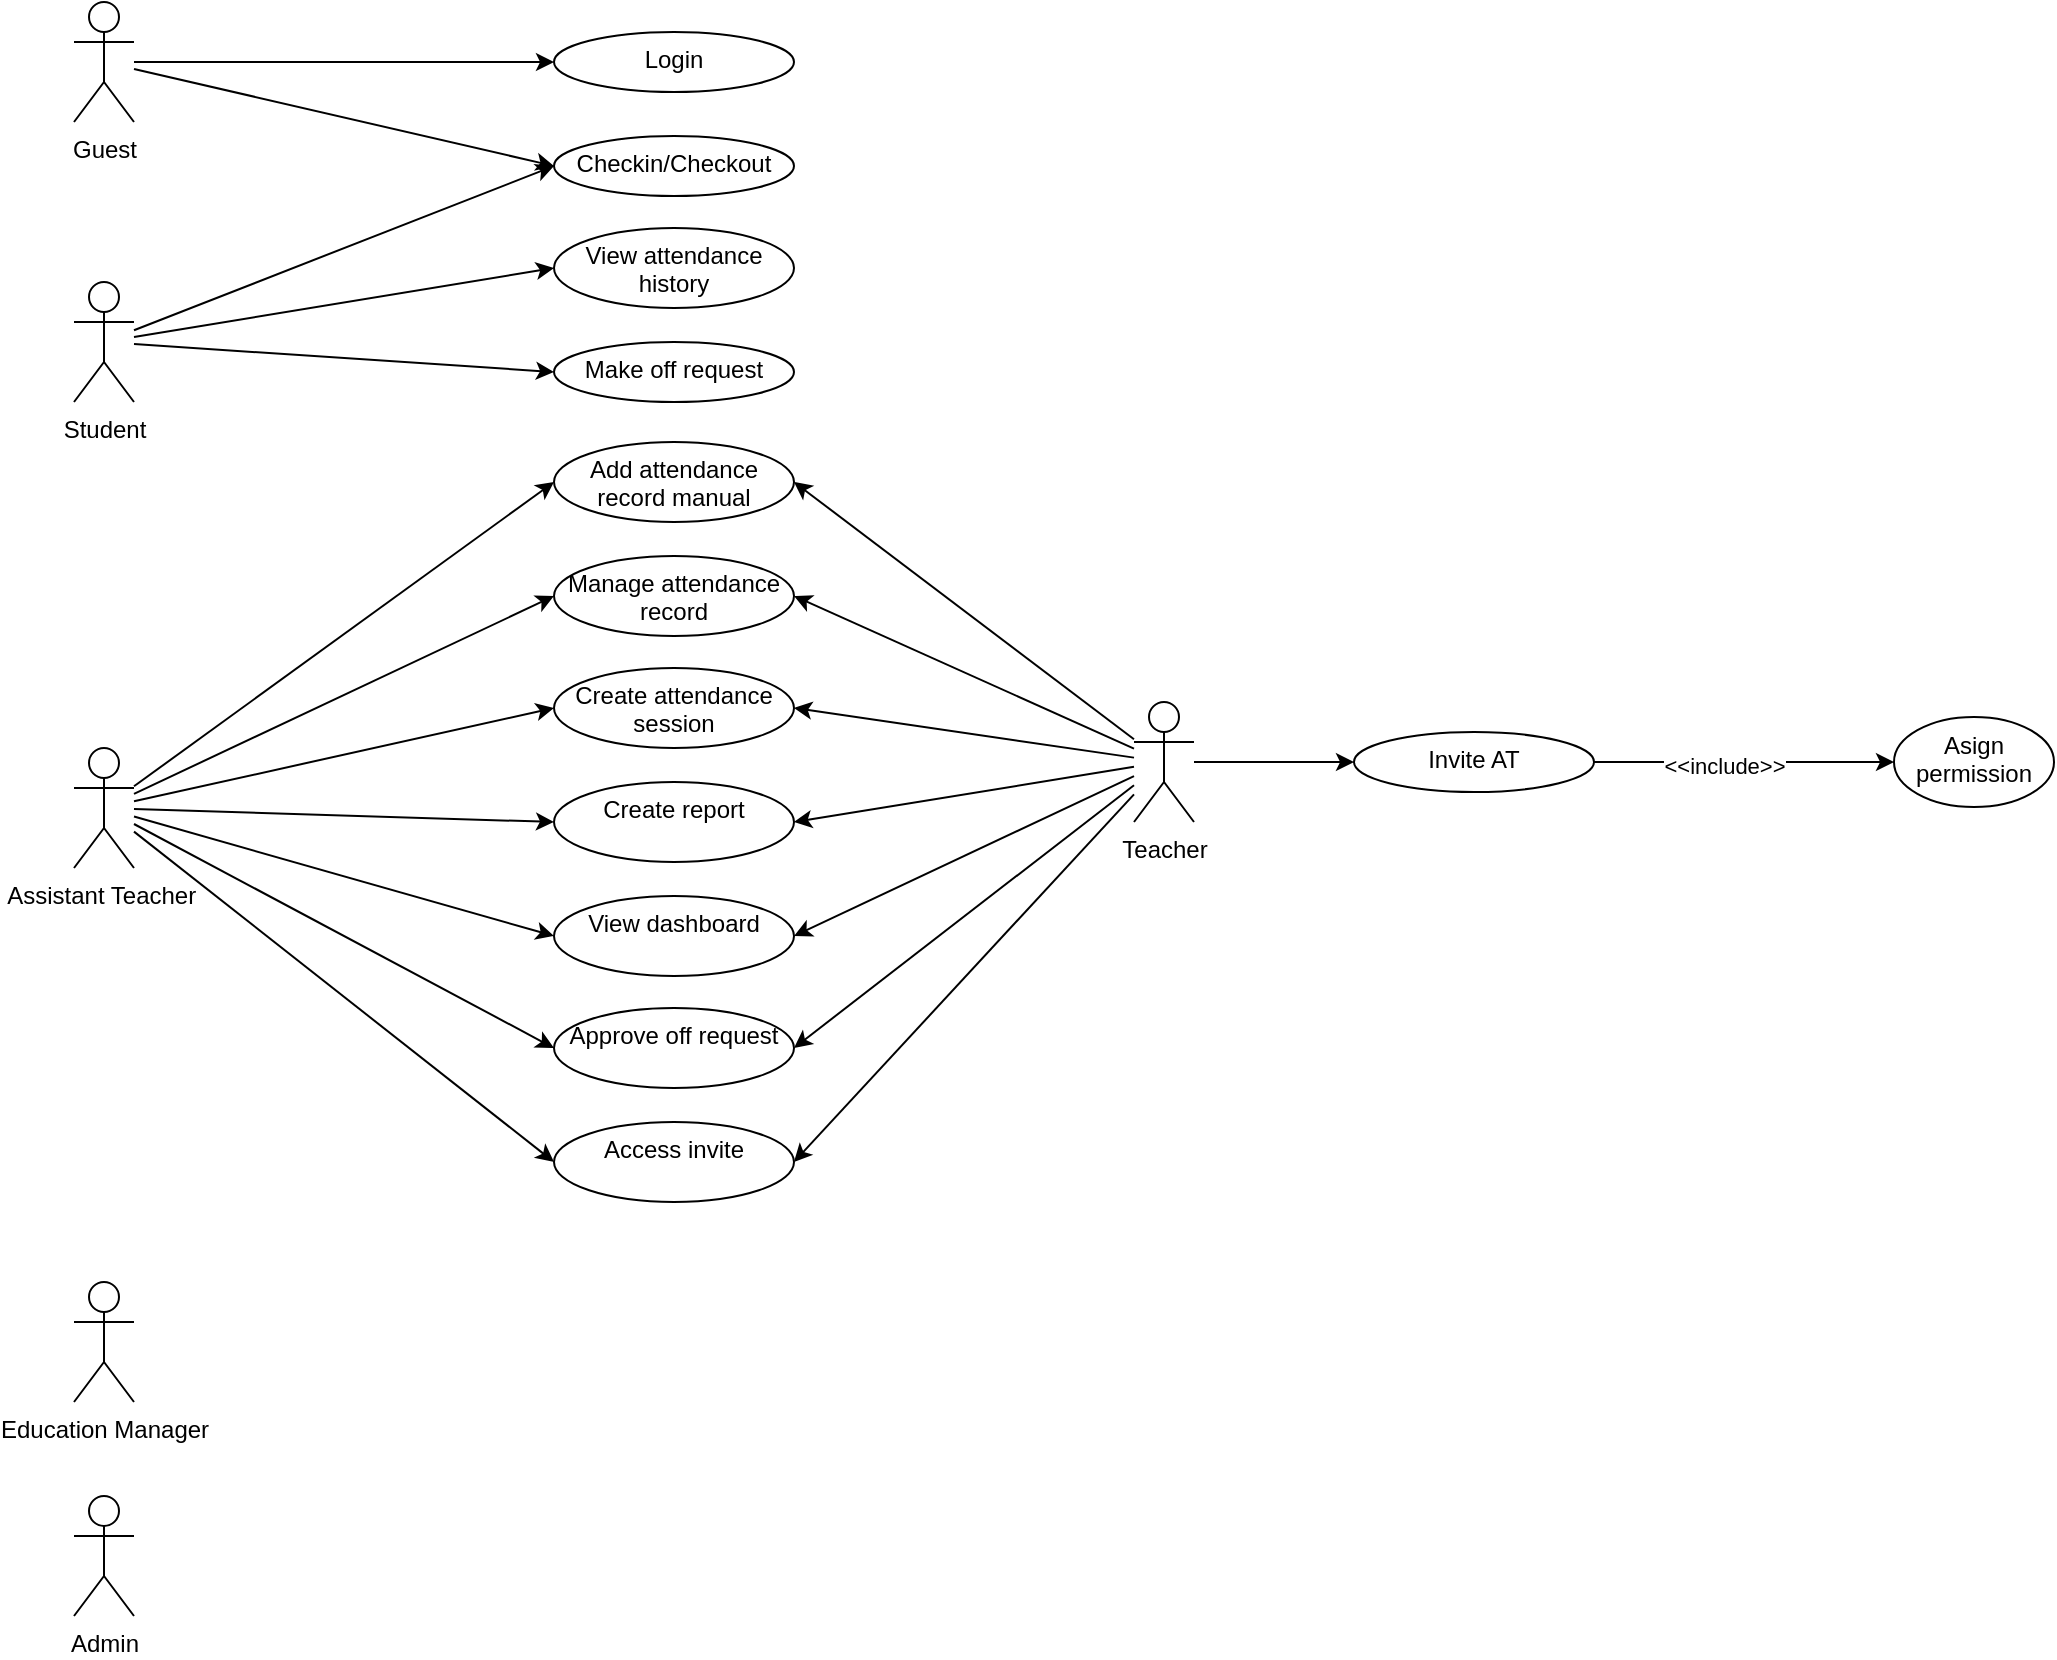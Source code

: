 <mxfile version="24.7.6">
  <diagram name="Trang-1" id="A_eeGlD88GL2Km3bQYaJ">
    <mxGraphModel dx="1434" dy="754" grid="1" gridSize="10" guides="1" tooltips="1" connect="1" arrows="1" fold="1" page="1" pageScale="1" pageWidth="827" pageHeight="1169" math="0" shadow="0">
      <root>
        <mxCell id="0" />
        <mxCell id="1" parent="0" />
        <mxCell id="Gii7YrUVnjGIDU6zJAtJ-3" value="" style="edgeStyle=orthogonalEdgeStyle;rounded=0;orthogonalLoop=1;jettySize=auto;html=1;" parent="1" source="Gii7YrUVnjGIDU6zJAtJ-1" target="Gii7YrUVnjGIDU6zJAtJ-2" edge="1">
          <mxGeometry relative="1" as="geometry" />
        </mxCell>
        <mxCell id="Gii7YrUVnjGIDU6zJAtJ-5" style="rounded=0;orthogonalLoop=1;jettySize=auto;html=1;entryX=0;entryY=0.5;entryDx=0;entryDy=0;" parent="1" source="Gii7YrUVnjGIDU6zJAtJ-1" target="Gii7YrUVnjGIDU6zJAtJ-4" edge="1">
          <mxGeometry relative="1" as="geometry" />
        </mxCell>
        <mxCell id="Gii7YrUVnjGIDU6zJAtJ-1" value="Guest" style="shape=umlActor;verticalLabelPosition=bottom;verticalAlign=top;html=1;outlineConnect=0;" parent="1" vertex="1">
          <mxGeometry x="70" y="130" width="30" height="60" as="geometry" />
        </mxCell>
        <mxCell id="Gii7YrUVnjGIDU6zJAtJ-2" value="Login" style="ellipse;whiteSpace=wrap;html=1;verticalAlign=top;" parent="1" vertex="1">
          <mxGeometry x="310" y="145" width="120" height="30" as="geometry" />
        </mxCell>
        <mxCell id="Gii7YrUVnjGIDU6zJAtJ-4" value="Checkin/Checkout" style="ellipse;whiteSpace=wrap;html=1;verticalAlign=top;" parent="1" vertex="1">
          <mxGeometry x="310" y="197" width="120" height="30" as="geometry" />
        </mxCell>
        <mxCell id="Gii7YrUVnjGIDU6zJAtJ-11" style="rounded=0;orthogonalLoop=1;jettySize=auto;html=1;entryX=0;entryY=0.5;entryDx=0;entryDy=0;" parent="1" source="Gii7YrUVnjGIDU6zJAtJ-6" target="Gii7YrUVnjGIDU6zJAtJ-4" edge="1">
          <mxGeometry relative="1" as="geometry" />
        </mxCell>
        <mxCell id="Gii7YrUVnjGIDU6zJAtJ-13" style="rounded=0;orthogonalLoop=1;jettySize=auto;html=1;entryX=0;entryY=0.5;entryDx=0;entryDy=0;" parent="1" source="Gii7YrUVnjGIDU6zJAtJ-6" target="Gii7YrUVnjGIDU6zJAtJ-12" edge="1">
          <mxGeometry relative="1" as="geometry" />
        </mxCell>
        <mxCell id="Gii7YrUVnjGIDU6zJAtJ-15" style="rounded=0;orthogonalLoop=1;jettySize=auto;html=1;entryX=0;entryY=0.5;entryDx=0;entryDy=0;" parent="1" source="Gii7YrUVnjGIDU6zJAtJ-6" target="Gii7YrUVnjGIDU6zJAtJ-14" edge="1">
          <mxGeometry relative="1" as="geometry" />
        </mxCell>
        <mxCell id="Gii7YrUVnjGIDU6zJAtJ-6" value="Student" style="shape=umlActor;verticalLabelPosition=bottom;verticalAlign=top;html=1;outlineConnect=0;" parent="1" vertex="1">
          <mxGeometry x="70" y="270" width="30" height="60" as="geometry" />
        </mxCell>
        <mxCell id="aDHjPS7s_MSOJD6Ffrus-5" style="rounded=0;orthogonalLoop=1;jettySize=auto;html=1;entryX=0;entryY=0.5;entryDx=0;entryDy=0;" edge="1" parent="1" source="Gii7YrUVnjGIDU6zJAtJ-7" target="aDHjPS7s_MSOJD6Ffrus-1">
          <mxGeometry relative="1" as="geometry" />
        </mxCell>
        <mxCell id="aDHjPS7s_MSOJD6Ffrus-22" style="rounded=0;orthogonalLoop=1;jettySize=auto;html=1;entryX=1;entryY=0.5;entryDx=0;entryDy=0;" edge="1" parent="1" source="Gii7YrUVnjGIDU6zJAtJ-7" target="aDHjPS7s_MSOJD6Ffrus-6">
          <mxGeometry relative="1" as="geometry" />
        </mxCell>
        <mxCell id="aDHjPS7s_MSOJD6Ffrus-23" style="rounded=0;orthogonalLoop=1;jettySize=auto;html=1;entryX=1;entryY=0.5;entryDx=0;entryDy=0;" edge="1" parent="1" source="Gii7YrUVnjGIDU6zJAtJ-7" target="aDHjPS7s_MSOJD6Ffrus-8">
          <mxGeometry relative="1" as="geometry" />
        </mxCell>
        <mxCell id="aDHjPS7s_MSOJD6Ffrus-24" style="rounded=0;orthogonalLoop=1;jettySize=auto;html=1;entryX=1;entryY=0.5;entryDx=0;entryDy=0;" edge="1" parent="1" source="Gii7YrUVnjGIDU6zJAtJ-7" target="aDHjPS7s_MSOJD6Ffrus-11">
          <mxGeometry relative="1" as="geometry" />
        </mxCell>
        <mxCell id="aDHjPS7s_MSOJD6Ffrus-25" style="rounded=0;orthogonalLoop=1;jettySize=auto;html=1;entryX=1;entryY=0.5;entryDx=0;entryDy=0;" edge="1" parent="1" source="Gii7YrUVnjGIDU6zJAtJ-7" target="aDHjPS7s_MSOJD6Ffrus-12">
          <mxGeometry relative="1" as="geometry" />
        </mxCell>
        <mxCell id="aDHjPS7s_MSOJD6Ffrus-26" style="rounded=0;orthogonalLoop=1;jettySize=auto;html=1;entryX=1;entryY=0.5;entryDx=0;entryDy=0;" edge="1" parent="1" source="Gii7YrUVnjGIDU6zJAtJ-7" target="aDHjPS7s_MSOJD6Ffrus-13">
          <mxGeometry relative="1" as="geometry" />
        </mxCell>
        <mxCell id="aDHjPS7s_MSOJD6Ffrus-27" style="rounded=0;orthogonalLoop=1;jettySize=auto;html=1;entryX=1;entryY=0.5;entryDx=0;entryDy=0;" edge="1" parent="1" source="Gii7YrUVnjGIDU6zJAtJ-7" target="aDHjPS7s_MSOJD6Ffrus-14">
          <mxGeometry relative="1" as="geometry" />
        </mxCell>
        <mxCell id="aDHjPS7s_MSOJD6Ffrus-28" style="rounded=0;orthogonalLoop=1;jettySize=auto;html=1;entryX=1;entryY=0.5;entryDx=0;entryDy=0;" edge="1" parent="1" source="Gii7YrUVnjGIDU6zJAtJ-7" target="aDHjPS7s_MSOJD6Ffrus-15">
          <mxGeometry relative="1" as="geometry" />
        </mxCell>
        <mxCell id="Gii7YrUVnjGIDU6zJAtJ-7" value="Teacher" style="shape=umlActor;verticalLabelPosition=bottom;verticalAlign=top;html=1;outlineConnect=0;" parent="1" vertex="1">
          <mxGeometry x="600" y="480" width="30" height="60" as="geometry" />
        </mxCell>
        <mxCell id="aDHjPS7s_MSOJD6Ffrus-7" style="rounded=0;orthogonalLoop=1;jettySize=auto;html=1;entryX=0;entryY=0.5;entryDx=0;entryDy=0;" edge="1" parent="1" source="Gii7YrUVnjGIDU6zJAtJ-8" target="aDHjPS7s_MSOJD6Ffrus-6">
          <mxGeometry relative="1" as="geometry" />
        </mxCell>
        <mxCell id="aDHjPS7s_MSOJD6Ffrus-9" style="rounded=0;orthogonalLoop=1;jettySize=auto;html=1;entryX=0;entryY=0.5;entryDx=0;entryDy=0;" edge="1" parent="1" source="Gii7YrUVnjGIDU6zJAtJ-8" target="aDHjPS7s_MSOJD6Ffrus-8">
          <mxGeometry relative="1" as="geometry" />
        </mxCell>
        <mxCell id="aDHjPS7s_MSOJD6Ffrus-16" style="rounded=0;orthogonalLoop=1;jettySize=auto;html=1;entryX=0;entryY=0.5;entryDx=0;entryDy=0;" edge="1" parent="1" source="Gii7YrUVnjGIDU6zJAtJ-8" target="aDHjPS7s_MSOJD6Ffrus-11">
          <mxGeometry relative="1" as="geometry" />
        </mxCell>
        <mxCell id="aDHjPS7s_MSOJD6Ffrus-17" style="rounded=0;orthogonalLoop=1;jettySize=auto;html=1;entryX=0;entryY=0.5;entryDx=0;entryDy=0;" edge="1" parent="1" source="Gii7YrUVnjGIDU6zJAtJ-8" target="aDHjPS7s_MSOJD6Ffrus-12">
          <mxGeometry relative="1" as="geometry" />
        </mxCell>
        <mxCell id="aDHjPS7s_MSOJD6Ffrus-18" style="rounded=0;orthogonalLoop=1;jettySize=auto;html=1;entryX=0;entryY=0.5;entryDx=0;entryDy=0;" edge="1" parent="1" source="Gii7YrUVnjGIDU6zJAtJ-8" target="aDHjPS7s_MSOJD6Ffrus-13">
          <mxGeometry relative="1" as="geometry" />
        </mxCell>
        <mxCell id="aDHjPS7s_MSOJD6Ffrus-19" style="rounded=0;orthogonalLoop=1;jettySize=auto;html=1;entryX=0;entryY=0.5;entryDx=0;entryDy=0;" edge="1" parent="1" source="Gii7YrUVnjGIDU6zJAtJ-8" target="aDHjPS7s_MSOJD6Ffrus-14">
          <mxGeometry relative="1" as="geometry" />
        </mxCell>
        <mxCell id="aDHjPS7s_MSOJD6Ffrus-20" style="rounded=0;orthogonalLoop=1;jettySize=auto;html=1;entryX=0;entryY=0.5;entryDx=0;entryDy=0;" edge="1" parent="1" source="Gii7YrUVnjGIDU6zJAtJ-8" target="aDHjPS7s_MSOJD6Ffrus-15">
          <mxGeometry relative="1" as="geometry" />
        </mxCell>
        <mxCell id="Gii7YrUVnjGIDU6zJAtJ-8" value="Assistant Teacher&amp;nbsp;" style="shape=umlActor;verticalLabelPosition=bottom;verticalAlign=top;html=1;outlineConnect=0;" parent="1" vertex="1">
          <mxGeometry x="70" y="503" width="30" height="60" as="geometry" />
        </mxCell>
        <mxCell id="Gii7YrUVnjGIDU6zJAtJ-9" value="Education Manager" style="shape=umlActor;verticalLabelPosition=bottom;verticalAlign=top;html=1;outlineConnect=0;" parent="1" vertex="1">
          <mxGeometry x="70" y="770" width="30" height="60" as="geometry" />
        </mxCell>
        <mxCell id="Gii7YrUVnjGIDU6zJAtJ-10" value="Admin" style="shape=umlActor;verticalLabelPosition=bottom;verticalAlign=top;html=1;outlineConnect=0;" parent="1" vertex="1">
          <mxGeometry x="70" y="877" width="30" height="60" as="geometry" />
        </mxCell>
        <mxCell id="Gii7YrUVnjGIDU6zJAtJ-12" value="View attendance history" style="ellipse;whiteSpace=wrap;html=1;verticalAlign=top;" parent="1" vertex="1">
          <mxGeometry x="310" y="243" width="120" height="40" as="geometry" />
        </mxCell>
        <mxCell id="Gii7YrUVnjGIDU6zJAtJ-14" value="Make off request" style="ellipse;whiteSpace=wrap;html=1;verticalAlign=top;" parent="1" vertex="1">
          <mxGeometry x="310" y="300" width="120" height="30" as="geometry" />
        </mxCell>
        <mxCell id="aDHjPS7s_MSOJD6Ffrus-3" value="" style="rounded=0;orthogonalLoop=1;jettySize=auto;html=1;" edge="1" parent="1" source="aDHjPS7s_MSOJD6Ffrus-1" target="aDHjPS7s_MSOJD6Ffrus-2">
          <mxGeometry relative="1" as="geometry" />
        </mxCell>
        <mxCell id="aDHjPS7s_MSOJD6Ffrus-4" value="&amp;lt;&amp;lt;include&amp;gt;&amp;gt;" style="edgeLabel;html=1;align=center;verticalAlign=middle;resizable=0;points=[];" vertex="1" connectable="0" parent="aDHjPS7s_MSOJD6Ffrus-3">
          <mxGeometry x="-0.133" y="-2" relative="1" as="geometry">
            <mxPoint as="offset" />
          </mxGeometry>
        </mxCell>
        <mxCell id="aDHjPS7s_MSOJD6Ffrus-1" value="Invite AT" style="ellipse;whiteSpace=wrap;html=1;verticalAlign=top;" vertex="1" parent="1">
          <mxGeometry x="710" y="495" width="120" height="30" as="geometry" />
        </mxCell>
        <mxCell id="aDHjPS7s_MSOJD6Ffrus-2" value="Asign permission" style="ellipse;whiteSpace=wrap;html=1;verticalAlign=top;" vertex="1" parent="1">
          <mxGeometry x="980" y="487.5" width="80" height="45" as="geometry" />
        </mxCell>
        <mxCell id="aDHjPS7s_MSOJD6Ffrus-6" value="Add attendance record manual" style="ellipse;whiteSpace=wrap;html=1;verticalAlign=top;" vertex="1" parent="1">
          <mxGeometry x="310" y="350" width="120" height="40" as="geometry" />
        </mxCell>
        <mxCell id="aDHjPS7s_MSOJD6Ffrus-8" value="Manage attendance record" style="ellipse;whiteSpace=wrap;html=1;verticalAlign=top;" vertex="1" parent="1">
          <mxGeometry x="310" y="407" width="120" height="40" as="geometry" />
        </mxCell>
        <mxCell id="aDHjPS7s_MSOJD6Ffrus-11" value="Create attendance session" style="ellipse;whiteSpace=wrap;html=1;verticalAlign=top;" vertex="1" parent="1">
          <mxGeometry x="310" y="463" width="120" height="40" as="geometry" />
        </mxCell>
        <mxCell id="aDHjPS7s_MSOJD6Ffrus-12" value="Create report" style="ellipse;whiteSpace=wrap;html=1;verticalAlign=top;" vertex="1" parent="1">
          <mxGeometry x="310" y="520" width="120" height="40" as="geometry" />
        </mxCell>
        <mxCell id="aDHjPS7s_MSOJD6Ffrus-13" value="View dashboard" style="ellipse;whiteSpace=wrap;html=1;verticalAlign=top;" vertex="1" parent="1">
          <mxGeometry x="310" y="577" width="120" height="40" as="geometry" />
        </mxCell>
        <mxCell id="aDHjPS7s_MSOJD6Ffrus-14" value="Approve off request" style="ellipse;whiteSpace=wrap;html=1;verticalAlign=top;" vertex="1" parent="1">
          <mxGeometry x="310" y="633" width="120" height="40" as="geometry" />
        </mxCell>
        <mxCell id="aDHjPS7s_MSOJD6Ffrus-15" value="Access invite" style="ellipse;whiteSpace=wrap;html=1;verticalAlign=top;" vertex="1" parent="1">
          <mxGeometry x="310" y="690" width="120" height="40" as="geometry" />
        </mxCell>
      </root>
    </mxGraphModel>
  </diagram>
</mxfile>
